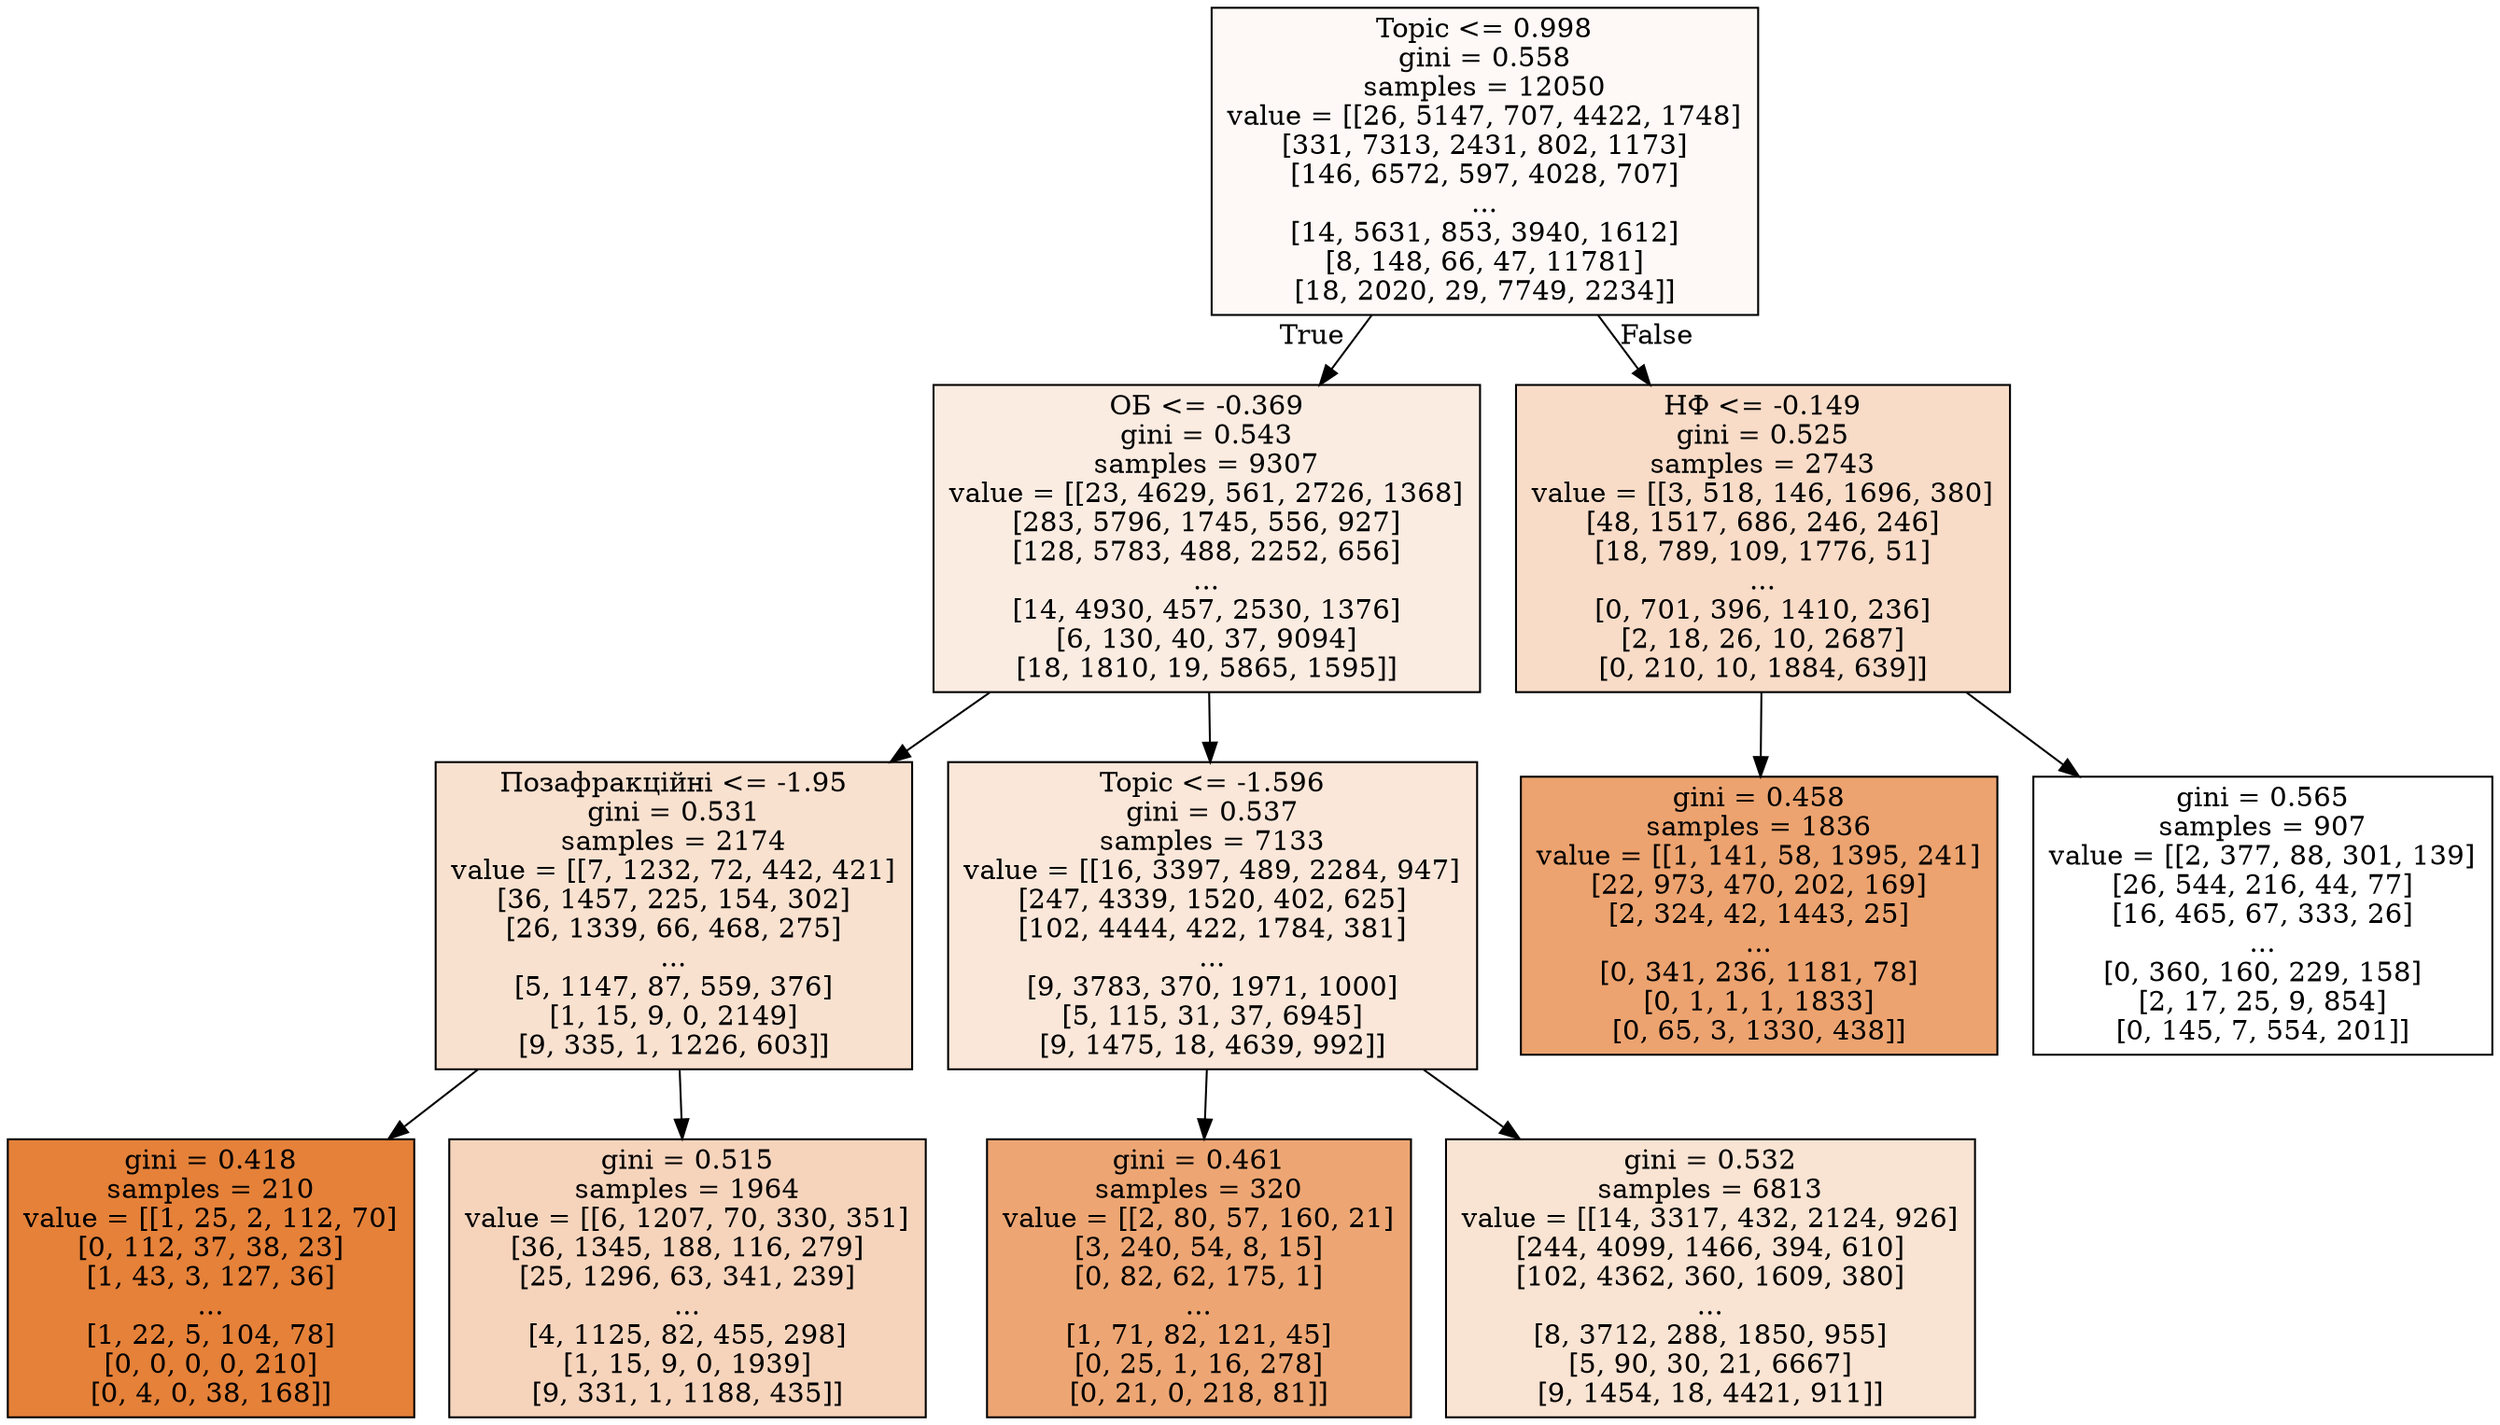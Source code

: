 digraph Tree {
node [shape=box, style="filled", color="black"] ;
0 [label="Topic <= 0.998\ngini = 0.558\nsamples = 12050\nvalue = [[26, 5147, 707, 4422, 1748]\n[331, 7313, 2431, 802, 1173]\n[146, 6572, 597, 4028, 707]\n...\n[14, 5631, 853, 3940, 1612]\n[8, 148, 66, 47, 11781]\n[18, 2020, 29, 7749, 2234]]", fillcolor="#fef9f6"] ;
1 [label="ОБ <= -0.369\ngini = 0.543\nsamples = 9307\nvalue = [[23, 4629, 561, 2726, 1368]\n[283, 5796, 1745, 556, 927]\n[128, 5783, 488, 2252, 656]\n...\n[14, 4930, 457, 2530, 1376]\n[6, 130, 40, 37, 9094]\n[18, 1810, 19, 5865, 1595]]", fillcolor="#fbece2"] ;
0 -> 1 [labeldistance=2.5, labelangle=45, headlabel="True"] ;
5 [label="Позафракційні <= -1.95\ngini = 0.531\nsamples = 2174\nvalue = [[7, 1232, 72, 442, 421]\n[36, 1457, 225, 154, 302]\n[26, 1339, 66, 468, 275]\n...\n[5, 1147, 87, 559, 376]\n[1, 15, 9, 0, 2149]\n[9, 335, 1, 1226, 603]]", fillcolor="#f9e1d0"] ;
1 -> 5 ;
9 [label="gini = 0.418\nsamples = 210\nvalue = [[1, 25, 2, 112, 70]\n[0, 112, 37, 38, 23]\n[1, 43, 3, 127, 36]\n...\n[1, 22, 5, 104, 78]\n[0, 0, 0, 0, 210]\n[0, 4, 0, 38, 168]]", fillcolor="#e58139"] ;
5 -> 9 ;
10 [label="gini = 0.515\nsamples = 1964\nvalue = [[6, 1207, 70, 330, 351]\n[36, 1345, 188, 116, 279]\n[25, 1296, 63, 341, 239]\n...\n[4, 1125, 82, 455, 298]\n[1, 15, 9, 0, 1939]\n[9, 331, 1, 1188, 435]]", fillcolor="#f6d4bc"] ;
5 -> 10 ;
6 [label="Topic <= -1.596\ngini = 0.537\nsamples = 7133\nvalue = [[16, 3397, 489, 2284, 947]\n[247, 4339, 1520, 402, 625]\n[102, 4444, 422, 1784, 381]\n...\n[9, 3783, 370, 1971, 1000]\n[5, 115, 31, 37, 6945]\n[9, 1475, 18, 4639, 992]]", fillcolor="#fae7d9"] ;
1 -> 6 ;
7 [label="gini = 0.461\nsamples = 320\nvalue = [[2, 80, 57, 160, 21]\n[3, 240, 54, 8, 15]\n[0, 82, 62, 175, 1]\n...\n[1, 71, 82, 121, 45]\n[0, 25, 1, 16, 278]\n[0, 21, 0, 218, 81]]", fillcolor="#eda673"] ;
6 -> 7 ;
8 [label="gini = 0.532\nsamples = 6813\nvalue = [[14, 3317, 432, 2124, 926]\n[244, 4099, 1466, 394, 610]\n[102, 4362, 360, 1609, 380]\n...\n[8, 3712, 288, 1850, 955]\n[5, 90, 30, 21, 6667]\n[9, 1454, 18, 4421, 911]]", fillcolor="#f9e3d2"] ;
6 -> 8 ;
2 [label="НФ <= -0.149\ngini = 0.525\nsamples = 2743\nvalue = [[3, 518, 146, 1696, 380]\n[48, 1517, 686, 246, 246]\n[18, 789, 109, 1776, 51]\n...\n[0, 701, 396, 1410, 236]\n[2, 18, 26, 10, 2687]\n[0, 210, 10, 1884, 639]]", fillcolor="#f8dcc8"] ;
0 -> 2 [labeldistance=2.5, labelangle=-45, headlabel="False"] ;
3 [label="gini = 0.458\nsamples = 1836\nvalue = [[1, 141, 58, 1395, 241]\n[22, 973, 470, 202, 169]\n[2, 324, 42, 1443, 25]\n...\n[0, 341, 236, 1181, 78]\n[0, 1, 1, 1, 1833]\n[0, 65, 3, 1330, 438]]", fillcolor="#eca36f"] ;
2 -> 3 ;
4 [label="gini = 0.565\nsamples = 907\nvalue = [[2, 377, 88, 301, 139]\n[26, 544, 216, 44, 77]\n[16, 465, 67, 333, 26]\n...\n[0, 360, 160, 229, 158]\n[2, 17, 25, 9, 854]\n[0, 145, 7, 554, 201]]", fillcolor="#ffffff"] ;
2 -> 4 ;
}